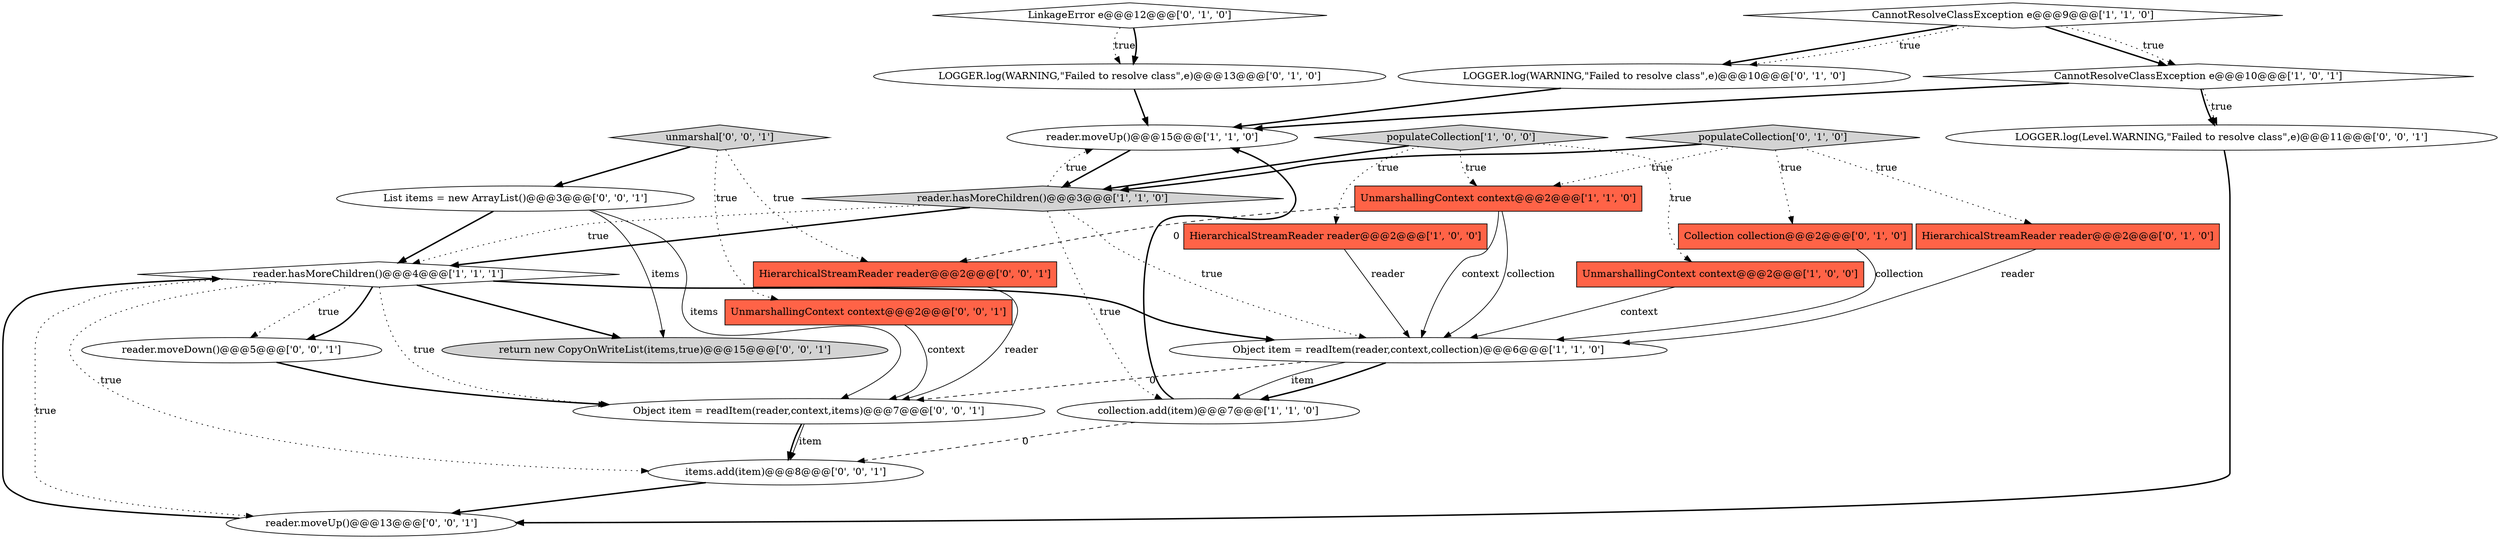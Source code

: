 digraph {
11 [style = filled, label = "LOGGER.log(WARNING,\"Failed to resolve class\",e)@@@10@@@['0', '1', '0']", fillcolor = white, shape = ellipse image = "AAA0AAABBB2BBB"];
0 [style = filled, label = "HierarchicalStreamReader reader@@@2@@@['1', '0', '0']", fillcolor = tomato, shape = box image = "AAA0AAABBB1BBB"];
23 [style = filled, label = "unmarshal['0', '0', '1']", fillcolor = lightgray, shape = diamond image = "AAA0AAABBB3BBB"];
24 [style = filled, label = "List items = new ArrayList()@@@3@@@['0', '0', '1']", fillcolor = white, shape = ellipse image = "AAA0AAABBB3BBB"];
12 [style = filled, label = "LinkageError e@@@12@@@['0', '1', '0']", fillcolor = white, shape = diamond image = "AAA1AAABBB2BBB"];
19 [style = filled, label = "reader.moveDown()@@@5@@@['0', '0', '1']", fillcolor = white, shape = ellipse image = "AAA0AAABBB3BBB"];
16 [style = filled, label = "LOGGER.log(WARNING,\"Failed to resolve class\",e)@@@13@@@['0', '1', '0']", fillcolor = white, shape = ellipse image = "AAA1AAABBB2BBB"];
3 [style = filled, label = "reader.hasMoreChildren()@@@4@@@['1', '1', '1']", fillcolor = white, shape = diamond image = "AAA0AAABBB1BBB"];
13 [style = filled, label = "HierarchicalStreamReader reader@@@2@@@['0', '1', '0']", fillcolor = tomato, shape = box image = "AAA0AAABBB2BBB"];
7 [style = filled, label = "reader.moveUp()@@@15@@@['1', '1', '0']", fillcolor = white, shape = ellipse image = "AAA0AAABBB1BBB"];
17 [style = filled, label = "items.add(item)@@@8@@@['0', '0', '1']", fillcolor = white, shape = ellipse image = "AAA0AAABBB3BBB"];
20 [style = filled, label = "UnmarshallingContext context@@@2@@@['0', '0', '1']", fillcolor = tomato, shape = box image = "AAA0AAABBB3BBB"];
15 [style = filled, label = "populateCollection['0', '1', '0']", fillcolor = lightgray, shape = diamond image = "AAA0AAABBB2BBB"];
25 [style = filled, label = "Object item = readItem(reader,context,items)@@@7@@@['0', '0', '1']", fillcolor = white, shape = ellipse image = "AAA0AAABBB3BBB"];
26 [style = filled, label = "return new CopyOnWriteList(items,true)@@@15@@@['0', '0', '1']", fillcolor = lightgray, shape = ellipse image = "AAA0AAABBB3BBB"];
1 [style = filled, label = "Object item = readItem(reader,context,collection)@@@6@@@['1', '1', '0']", fillcolor = white, shape = ellipse image = "AAA0AAABBB1BBB"];
5 [style = filled, label = "UnmarshallingContext context@@@2@@@['1', '1', '0']", fillcolor = tomato, shape = box image = "AAA0AAABBB1BBB"];
10 [style = filled, label = "CannotResolveClassException e@@@9@@@['1', '1', '0']", fillcolor = white, shape = diamond image = "AAA0AAABBB1BBB"];
6 [style = filled, label = "CannotResolveClassException e@@@10@@@['1', '0', '1']", fillcolor = white, shape = diamond image = "AAA0AAABBB1BBB"];
9 [style = filled, label = "reader.hasMoreChildren()@@@3@@@['1', '1', '0']", fillcolor = lightgray, shape = diamond image = "AAA0AAABBB1BBB"];
14 [style = filled, label = "Collection collection@@@2@@@['0', '1', '0']", fillcolor = tomato, shape = box image = "AAA0AAABBB2BBB"];
4 [style = filled, label = "collection.add(item)@@@7@@@['1', '1', '0']", fillcolor = white, shape = ellipse image = "AAA0AAABBB1BBB"];
2 [style = filled, label = "UnmarshallingContext context@@@2@@@['1', '0', '0']", fillcolor = tomato, shape = box image = "AAA0AAABBB1BBB"];
21 [style = filled, label = "LOGGER.log(Level.WARNING,\"Failed to resolve class\",e)@@@11@@@['0', '0', '1']", fillcolor = white, shape = ellipse image = "AAA0AAABBB3BBB"];
8 [style = filled, label = "populateCollection['1', '0', '0']", fillcolor = lightgray, shape = diamond image = "AAA0AAABBB1BBB"];
18 [style = filled, label = "reader.moveUp()@@@13@@@['0', '0', '1']", fillcolor = white, shape = ellipse image = "AAA0AAABBB3BBB"];
22 [style = filled, label = "HierarchicalStreamReader reader@@@2@@@['0', '0', '1']", fillcolor = tomato, shape = box image = "AAA0AAABBB3BBB"];
18->3 [style = bold, label=""];
5->22 [style = dashed, label="0"];
24->25 [style = solid, label="items"];
1->25 [style = dashed, label="0"];
25->17 [style = solid, label="item"];
2->1 [style = solid, label="context"];
4->7 [style = bold, label=""];
5->1 [style = solid, label="context"];
15->13 [style = dotted, label="true"];
8->9 [style = bold, label=""];
10->6 [style = bold, label=""];
15->9 [style = bold, label=""];
14->1 [style = solid, label="collection"];
3->26 [style = bold, label=""];
23->24 [style = bold, label=""];
23->20 [style = dotted, label="true"];
12->16 [style = dotted, label="true"];
7->9 [style = bold, label=""];
9->7 [style = dotted, label="true"];
3->19 [style = dotted, label="true"];
9->3 [style = bold, label=""];
9->1 [style = dotted, label="true"];
3->17 [style = dotted, label="true"];
4->17 [style = dashed, label="0"];
8->2 [style = dotted, label="true"];
10->11 [style = bold, label=""];
25->17 [style = bold, label=""];
13->1 [style = solid, label="reader"];
3->1 [style = bold, label=""];
11->7 [style = bold, label=""];
12->16 [style = bold, label=""];
6->21 [style = bold, label=""];
19->25 [style = bold, label=""];
23->22 [style = dotted, label="true"];
15->5 [style = dotted, label="true"];
24->26 [style = solid, label="items"];
1->4 [style = solid, label="item"];
3->18 [style = dotted, label="true"];
21->18 [style = bold, label=""];
5->1 [style = solid, label="collection"];
9->4 [style = dotted, label="true"];
24->3 [style = bold, label=""];
3->19 [style = bold, label=""];
20->25 [style = solid, label="context"];
1->4 [style = bold, label=""];
8->5 [style = dotted, label="true"];
3->25 [style = dotted, label="true"];
10->6 [style = dotted, label="true"];
6->21 [style = dotted, label="true"];
16->7 [style = bold, label=""];
9->3 [style = dotted, label="true"];
6->7 [style = bold, label=""];
15->14 [style = dotted, label="true"];
10->11 [style = dotted, label="true"];
0->1 [style = solid, label="reader"];
8->0 [style = dotted, label="true"];
22->25 [style = solid, label="reader"];
17->18 [style = bold, label=""];
}
